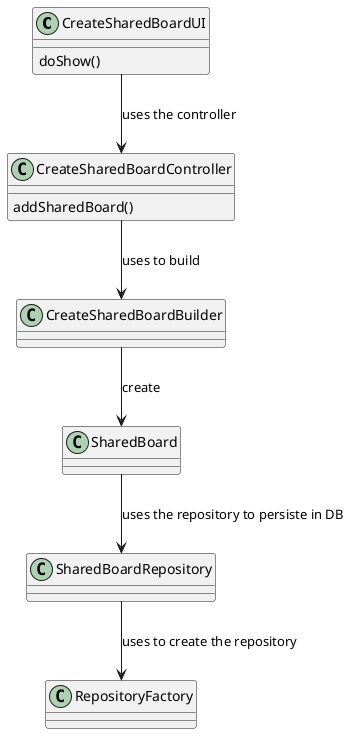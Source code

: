  @startuml

class CreateSharedBoardUI  {
}

class CreateSharedBoardController {
}

class CreateSharedBoardBuilder {
}

class   SharedBoardRepository {
}

class SharedBoard {
}

class RepositoryFactory {
}

CreateSharedBoardUI : doShow()
CreateSharedBoardUI -down-> CreateSharedBoardController: uses the controller

CreateSharedBoardController : addSharedBoard()
CreateSharedBoardController --> CreateSharedBoardBuilder : uses to build
CreateSharedBoardBuilder --> SharedBoard: create

SharedBoard --> SharedBoardRepository: uses the repository to persiste in DB

SharedBoardRepository --> RepositoryFactory : uses to create the repository
@enduml